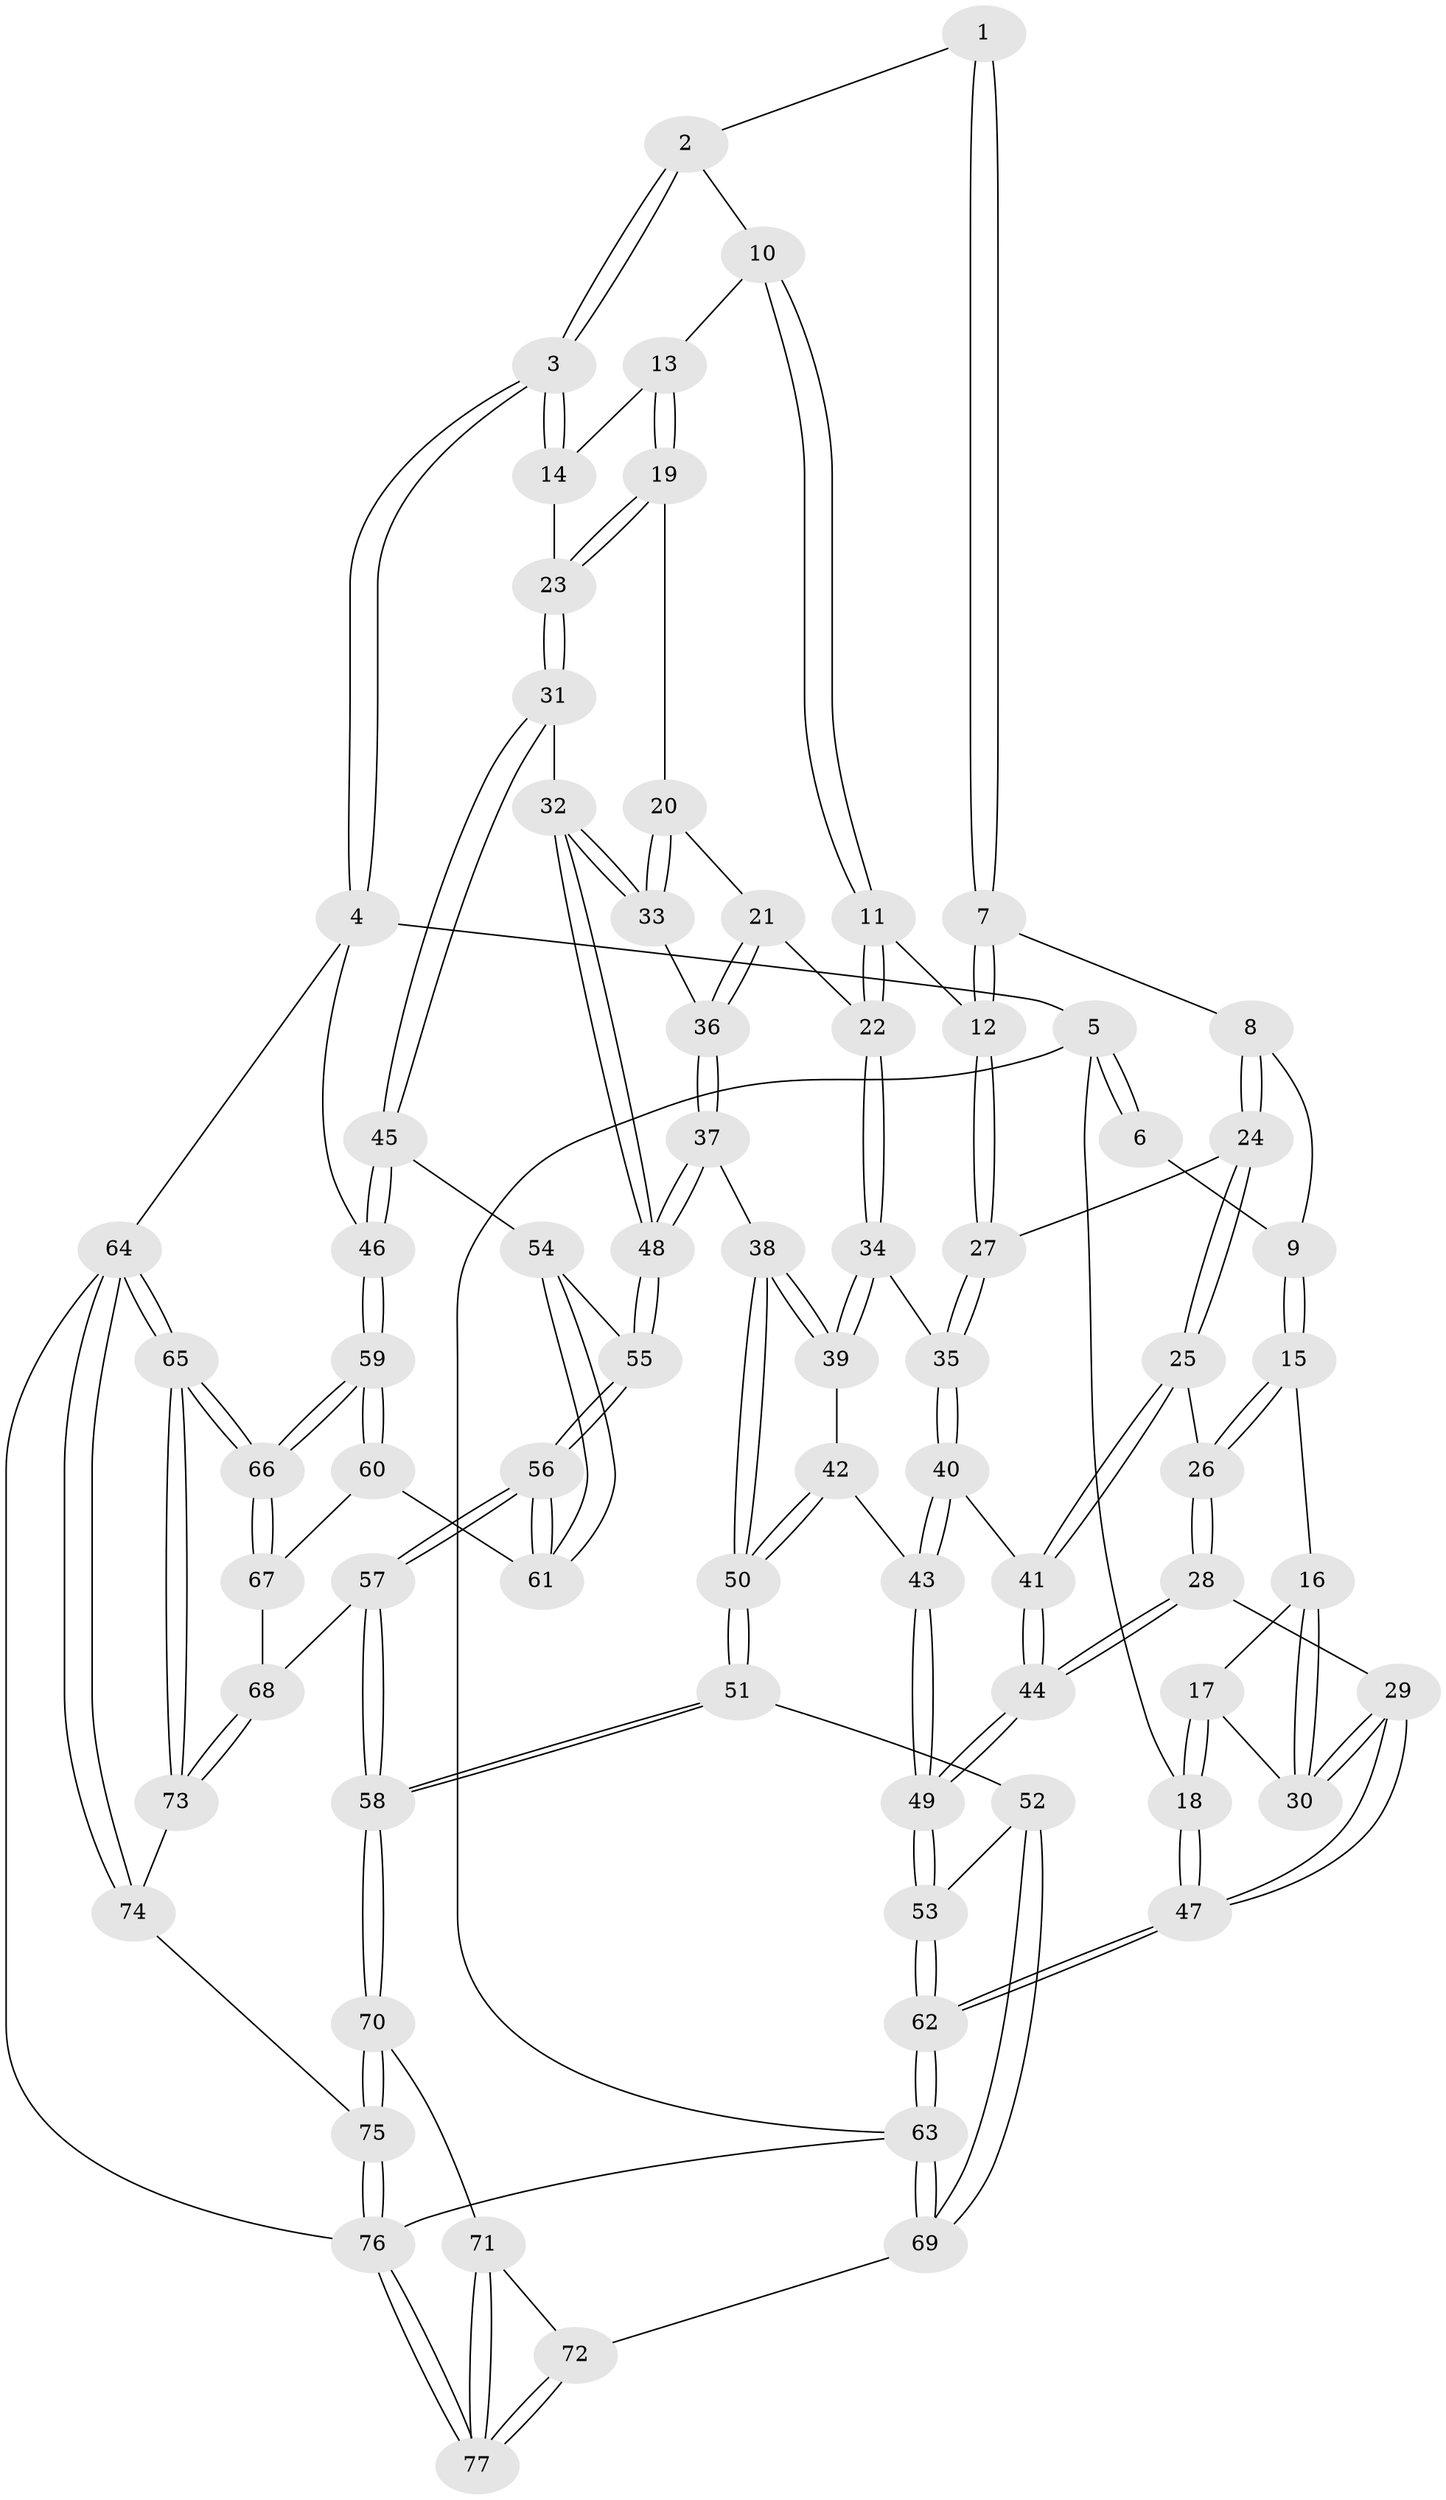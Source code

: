 // Generated by graph-tools (version 1.1) at 2025/27/03/09/25 03:27:09]
// undirected, 77 vertices, 189 edges
graph export_dot {
graph [start="1"]
  node [color=gray90,style=filled];
  1 [pos="+0.6267304163419614+0"];
  2 [pos="+0.674638200262538+0"];
  3 [pos="+1+0"];
  4 [pos="+1+0"];
  5 [pos="+0+0"];
  6 [pos="+0.2998337443416501+0"];
  7 [pos="+0.5507236411357747+0.10090541169851233"];
  8 [pos="+0.391327419296594+0.11457438825756235"];
  9 [pos="+0.31067557271349167+0.020139521646252417"];
  10 [pos="+0.7525191890457888+0.019416670423029123"];
  11 [pos="+0.6631103423886971+0.17423896665978206"];
  12 [pos="+0.5629835232520152+0.12383176952401022"];
  13 [pos="+0.8172955198177961+0.1052895748165598"];
  14 [pos="+0.877292218560758+0.1098582660279469"];
  15 [pos="+0.17606378393913363+0.14797908522041375"];
  16 [pos="+0.15286073636135133+0.14348057324576363"];
  17 [pos="+0.06733930046665772+0.12345647433145283"];
  18 [pos="+0+0"];
  19 [pos="+0.7587692740649952+0.17680795575698222"];
  20 [pos="+0.7352185625385809+0.1902212890490394"];
  21 [pos="+0.6784021486997509+0.18871231521579862"];
  22 [pos="+0.6757919012767877+0.18716605667638658"];
  23 [pos="+0.9252569849085869+0.2577861787628519"];
  24 [pos="+0.3724289991098116+0.18095001278325737"];
  25 [pos="+0.34995720075858905+0.22961856246844295"];
  26 [pos="+0.2441286589364741+0.24681513732121813"];
  27 [pos="+0.5219427352158524+0.23366722736922219"];
  28 [pos="+0.19171599874702777+0.3938515030204184"];
  29 [pos="+0.1309325217732122+0.3821475721415591"];
  30 [pos="+0.11962255141744739+0.3234463747722658"];
  31 [pos="+0.9576474170403445+0.31342545059778976"];
  32 [pos="+0.8278198103754763+0.33355136078299485"];
  33 [pos="+0.8061143485756316+0.31028524080931574"];
  34 [pos="+0.5889804166022125+0.2996055157987535"];
  35 [pos="+0.5192697476556493+0.24830994050711597"];
  36 [pos="+0.6855836286262433+0.2770894689344466"];
  37 [pos="+0.6533893596843261+0.3871812215605552"];
  38 [pos="+0.6430939106730152+0.38510414228340584"];
  39 [pos="+0.5921543688454353+0.30695540593352094"];
  40 [pos="+0.44300678997261256+0.32061762815808026"];
  41 [pos="+0.3986580749905782+0.2903490122398411"];
  42 [pos="+0.4589416119199855+0.37065407464538697"];
  43 [pos="+0.45027576930475716+0.3550309823169545"];
  44 [pos="+0.22422334397395818+0.43644502684716285"];
  45 [pos="+0.975664793724725+0.32057813071252383"];
  46 [pos="+1+0.33249626186660375"];
  47 [pos="+0+0.3925401259195246"];
  48 [pos="+0.7138967268591425+0.43207061996303425"];
  49 [pos="+0.22595542364770782+0.4397292540703028"];
  50 [pos="+0.4878563148640381+0.436175050887876"];
  51 [pos="+0.4233912609118781+0.6608130446011342"];
  52 [pos="+0.4067648697852189+0.6586215259785153"];
  53 [pos="+0.23931388114051105+0.48436362582556447"];
  54 [pos="+0.8822150748840054+0.4769750287664767"];
  55 [pos="+0.7163357255560653+0.44691327597722197"];
  56 [pos="+0.6987289531096667+0.6709893125788068"];
  57 [pos="+0.6793544062361042+0.7017571983331414"];
  58 [pos="+0.5183130655412705+0.7276348598967763"];
  59 [pos="+1+0.5642390219854843"];
  60 [pos="+0.8999656838059864+0.5854680073236619"];
  61 [pos="+0.883648206443788+0.5837303315067163"];
  62 [pos="+0+0.7574064495028087"];
  63 [pos="+0+0.7584153121619747"];
  64 [pos="+1+1"];
  65 [pos="+1+1"];
  66 [pos="+1+0.7366611883349284"];
  67 [pos="+0.9454708885069885+0.7129068828041123"];
  68 [pos="+0.7578881110035381+0.776220492876767"];
  69 [pos="+0.13750603267174302+0.8043331133940144"];
  70 [pos="+0.503156086328925+0.8287376287428746"];
  71 [pos="+0.4871993277603583+0.8408146116258745"];
  72 [pos="+0.21152585914351013+0.9413457436529531"];
  73 [pos="+0.7904905347163768+0.8247667122051627"];
  74 [pos="+0.6015335394932867+1"];
  75 [pos="+0.5745866762017566+1"];
  76 [pos="+0.24854556337903963+1"];
  77 [pos="+0.25226379926797277+1"];
  1 -- 2;
  1 -- 7;
  1 -- 7;
  2 -- 3;
  2 -- 3;
  2 -- 10;
  3 -- 4;
  3 -- 4;
  3 -- 14;
  3 -- 14;
  4 -- 5;
  4 -- 46;
  4 -- 64;
  5 -- 6;
  5 -- 6;
  5 -- 18;
  5 -- 63;
  6 -- 9;
  7 -- 8;
  7 -- 12;
  7 -- 12;
  8 -- 9;
  8 -- 24;
  8 -- 24;
  9 -- 15;
  9 -- 15;
  10 -- 11;
  10 -- 11;
  10 -- 13;
  11 -- 12;
  11 -- 22;
  11 -- 22;
  12 -- 27;
  12 -- 27;
  13 -- 14;
  13 -- 19;
  13 -- 19;
  14 -- 23;
  15 -- 16;
  15 -- 26;
  15 -- 26;
  16 -- 17;
  16 -- 30;
  16 -- 30;
  17 -- 18;
  17 -- 18;
  17 -- 30;
  18 -- 47;
  18 -- 47;
  19 -- 20;
  19 -- 23;
  19 -- 23;
  20 -- 21;
  20 -- 33;
  20 -- 33;
  21 -- 22;
  21 -- 36;
  21 -- 36;
  22 -- 34;
  22 -- 34;
  23 -- 31;
  23 -- 31;
  24 -- 25;
  24 -- 25;
  24 -- 27;
  25 -- 26;
  25 -- 41;
  25 -- 41;
  26 -- 28;
  26 -- 28;
  27 -- 35;
  27 -- 35;
  28 -- 29;
  28 -- 44;
  28 -- 44;
  29 -- 30;
  29 -- 30;
  29 -- 47;
  29 -- 47;
  31 -- 32;
  31 -- 45;
  31 -- 45;
  32 -- 33;
  32 -- 33;
  32 -- 48;
  32 -- 48;
  33 -- 36;
  34 -- 35;
  34 -- 39;
  34 -- 39;
  35 -- 40;
  35 -- 40;
  36 -- 37;
  36 -- 37;
  37 -- 38;
  37 -- 48;
  37 -- 48;
  38 -- 39;
  38 -- 39;
  38 -- 50;
  38 -- 50;
  39 -- 42;
  40 -- 41;
  40 -- 43;
  40 -- 43;
  41 -- 44;
  41 -- 44;
  42 -- 43;
  42 -- 50;
  42 -- 50;
  43 -- 49;
  43 -- 49;
  44 -- 49;
  44 -- 49;
  45 -- 46;
  45 -- 46;
  45 -- 54;
  46 -- 59;
  46 -- 59;
  47 -- 62;
  47 -- 62;
  48 -- 55;
  48 -- 55;
  49 -- 53;
  49 -- 53;
  50 -- 51;
  50 -- 51;
  51 -- 52;
  51 -- 58;
  51 -- 58;
  52 -- 53;
  52 -- 69;
  52 -- 69;
  53 -- 62;
  53 -- 62;
  54 -- 55;
  54 -- 61;
  54 -- 61;
  55 -- 56;
  55 -- 56;
  56 -- 57;
  56 -- 57;
  56 -- 61;
  56 -- 61;
  57 -- 58;
  57 -- 58;
  57 -- 68;
  58 -- 70;
  58 -- 70;
  59 -- 60;
  59 -- 60;
  59 -- 66;
  59 -- 66;
  60 -- 61;
  60 -- 67;
  62 -- 63;
  62 -- 63;
  63 -- 69;
  63 -- 69;
  63 -- 76;
  64 -- 65;
  64 -- 65;
  64 -- 74;
  64 -- 74;
  64 -- 76;
  65 -- 66;
  65 -- 66;
  65 -- 73;
  65 -- 73;
  66 -- 67;
  66 -- 67;
  67 -- 68;
  68 -- 73;
  68 -- 73;
  69 -- 72;
  70 -- 71;
  70 -- 75;
  70 -- 75;
  71 -- 72;
  71 -- 77;
  71 -- 77;
  72 -- 77;
  72 -- 77;
  73 -- 74;
  74 -- 75;
  75 -- 76;
  75 -- 76;
  76 -- 77;
  76 -- 77;
}
